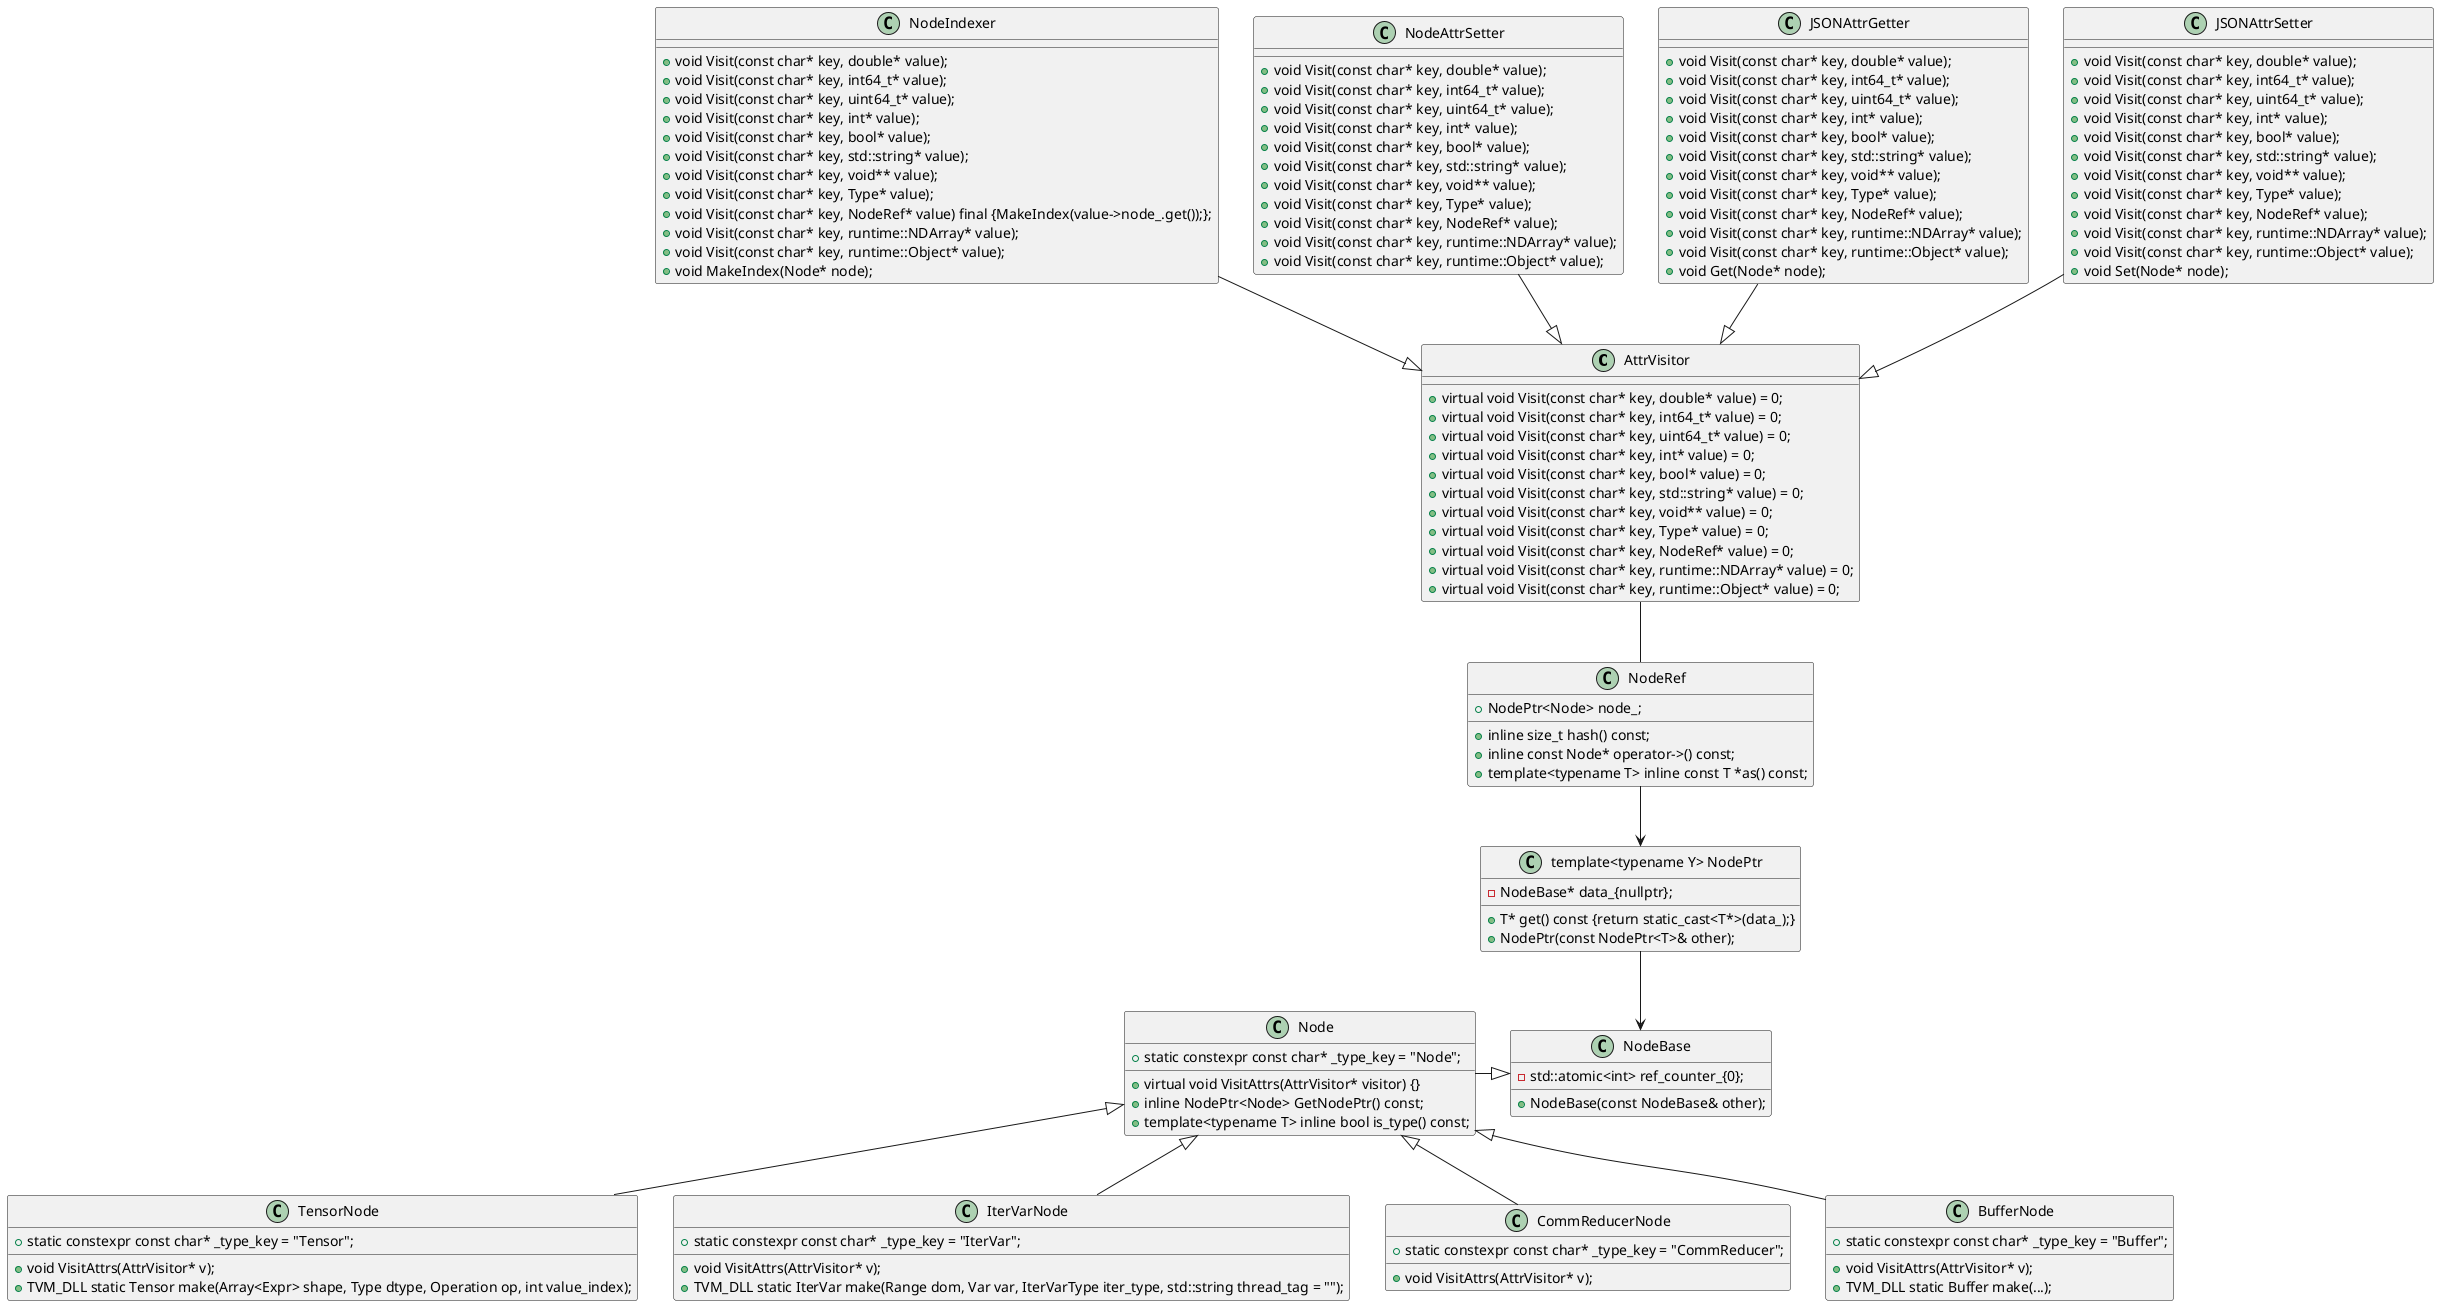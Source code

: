 @startuml tvm-class-diagram

class AttrVisitor {
    {method} +virtual void Visit(const char* key, double* value) = 0;
    {method} +virtual void Visit(const char* key, int64_t* value) = 0;
    {method} +virtual void Visit(const char* key, uint64_t* value) = 0;
    {method} +virtual void Visit(const char* key, int* value) = 0;
    {method} +virtual void Visit(const char* key, bool* value) = 0;
    {method} +virtual void Visit(const char* key, std::string* value) = 0;
    {method} +virtual void Visit(const char* key, void** value) = 0;
    {method} +virtual void Visit(const char* key, Type* value) = 0;
    {method} +virtual void Visit(const char* key, NodeRef* value) = 0;
    {method} +virtual void Visit(const char* key, runtime::NDArray* value) = 0;
    {method} +virtual void Visit(const char* key, runtime::Object* value) = 0;
}

class NodeIndexer {
    {method} +void Visit(const char* key, double* value);
    {method} +void Visit(const char* key, int64_t* value);
    {method} +void Visit(const char* key, uint64_t* value);
    {method} +void Visit(const char* key, int* value);
    {method} +void Visit(const char* key, bool* value);
    {method} +void Visit(const char* key, std::string* value);
    {method} +void Visit(const char* key, void** value);
    {method} +void Visit(const char* key, Type* value);
    {method} +void Visit(const char* key, NodeRef* value) final {MakeIndex(value->node_.get());};
    {method} +void Visit(const char* key, runtime::NDArray* value);
    {method} +void Visit(const char* key, runtime::Object* value);
    {method} +void MakeIndex(Node* node);
}

class NodeAttrSetter {
    {method} +void Visit(const char* key, double* value);
    {method} +void Visit(const char* key, int64_t* value);
    {method} +void Visit(const char* key, uint64_t* value);
    {method} +void Visit(const char* key, int* value);
    {method} +void Visit(const char* key, bool* value);
    {method} +void Visit(const char* key, std::string* value);
    {method} +void Visit(const char* key, void** value);
    {method} +void Visit(const char* key, Type* value);
    {method} +void Visit(const char* key, NodeRef* value);
    {method} +void Visit(const char* key, runtime::NDArray* value);
    {method} +void Visit(const char* key, runtime::Object* value);    
}

class JSONAttrGetter {
    {method} +void Visit(const char* key, double* value);
    {method} +void Visit(const char* key, int64_t* value);
    {method} +void Visit(const char* key, uint64_t* value);
    {method} +void Visit(const char* key, int* value);
    {method} +void Visit(const char* key, bool* value);
    {method} +void Visit(const char* key, std::string* value);
    {method} +void Visit(const char* key, void** value);
    {method} +void Visit(const char* key, Type* value);
    {method} +void Visit(const char* key, NodeRef* value);
    {method} +void Visit(const char* key, runtime::NDArray* value);
    {method} +void Visit(const char* key, runtime::Object* value);
    {method} +void Get(Node* node);   
}

class JSONAttrSetter {
    {method} +void Visit(const char* key, double* value);
    {method} +void Visit(const char* key, int64_t* value);
    {method} +void Visit(const char* key, uint64_t* value);
    {method} +void Visit(const char* key, int* value);
    {method} +void Visit(const char* key, bool* value);
    {method} +void Visit(const char* key, std::string* value);
    {method} +void Visit(const char* key, void** value);
    {method} +void Visit(const char* key, Type* value);
    {method} +void Visit(const char* key, NodeRef* value);
    {method} +void Visit(const char* key, runtime::NDArray* value);
    {method} +void Visit(const char* key, runtime::Object* value);
    {method} +void Set(Node* node);    
}

NodeIndexer --|> AttrVisitor
NodeAttrSetter --|> AttrVisitor
JSONAttrGetter --|> AttrVisitor
JSONAttrSetter --|> AttrVisitor


class Node {
    {field} +static constexpr const char* _type_key = "Node";
    {method} +virtual void VisitAttrs(AttrVisitor* visitor) {}
    {method} +inline NodePtr<Node> GetNodePtr() const;
    {method} +template<typename T> inline bool is_type() const;
}

class TensorNode {
    {field} +static constexpr const char* _type_key = "Tensor";
    {method} +void VisitAttrs(AttrVisitor* v);
    {method} +TVM_DLL static Tensor make(Array<Expr> shape, Type dtype, Operation op, int value_index);
}

class IterVarNode {
    {field} +static constexpr const char* _type_key = "IterVar";
    {method} +void VisitAttrs(AttrVisitor* v);
    {method} +TVM_DLL static IterVar make(Range dom, Var var, IterVarType iter_type, std::string thread_tag = "");
}

class CommReducerNode {
    {field} +static constexpr const char* _type_key = "CommReducer";
    {method} +void VisitAttrs(AttrVisitor* v);
}

class BufferNode {
    {field} +static constexpr const char* _type_key = "Buffer";
    {method} +void VisitAttrs(AttrVisitor* v);
    {method} +TVM_DLL static Buffer make(...);
}

BufferNode -up-|> Node
CommReducerNode -up-|> Node
IterVarNode -up-|> Node
TensorNode -up-|> Node

class NodeRef {
    {field} +NodePtr<Node> node_;
    {method} +inline size_t hash() const;
    {method} +inline const Node* operator->() const;
    {method} +template<typename T> inline const T *as() const;
}

class "template<typename Y> NodePtr" as NodePtr{
    {field} -NodeBase* data_{nullptr};
    {method} +T* get() const {return static_cast<T*>(data_);}
    {method} +NodePtr(const NodePtr<T>& other);
}

class NodeBase {
    {field} -std::atomic<int> ref_counter_{0};
    {method} +NodeBase(const NodeBase& other);
}

Node -right-|> NodeBase
NodeRef -up- AttrVisitor
NodePtr --> NodeBase 
NodeRef --> NodePtr

@enduml